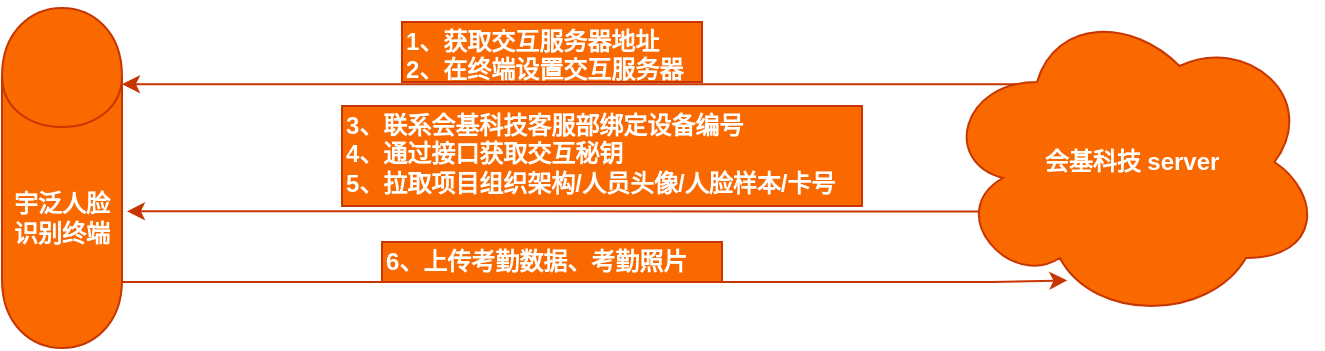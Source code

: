 <mxfile version="11.3.2" type="github" pages="1"><diagram id="pKSr-1q2O8ltG3R5lgmE" name="第 1 页"><mxGraphModel dx="805" dy="427" grid="1" gridSize="10" guides="1" tooltips="1" connect="1" arrows="1" fold="1" page="1" pageScale="1" pageWidth="827" pageHeight="1169" math="0" shadow="0"><root><mxCell id="0"/><mxCell id="1" parent="0"/><mxCell id="lXv4h2obS0GPPJiPSCTu-10" style="edgeStyle=orthogonalEdgeStyle;rounded=0;orthogonalLoop=1;jettySize=auto;html=1;exitX=0.25;exitY=0.25;exitDx=0;exitDy=0;exitPerimeter=0;entryX=1;entryY=0.224;entryDx=0;entryDy=0;entryPerimeter=0;fillColor=#fa6800;strokeColor=#C73500;fontStyle=1" edge="1" parent="1" source="lXv4h2obS0GPPJiPSCTu-1" target="lXv4h2obS0GPPJiPSCTu-2"><mxGeometry relative="1" as="geometry"><Array as="points"><mxPoint x="628" y="321"/></Array></mxGeometry></mxCell><mxCell id="lXv4h2obS0GPPJiPSCTu-11" style="edgeStyle=orthogonalEdgeStyle;rounded=0;orthogonalLoop=1;jettySize=auto;html=1;exitX=0.16;exitY=0.55;exitDx=0;exitDy=0;exitPerimeter=0;entryX=1.041;entryY=0.598;entryDx=0;entryDy=0;fillColor=#fa6800;strokeColor=#C73500;fontStyle=1;entryPerimeter=0;" edge="1" parent="1" source="lXv4h2obS0GPPJiPSCTu-1" target="lXv4h2obS0GPPJiPSCTu-2"><mxGeometry relative="1" as="geometry"><Array as="points"><mxPoint x="610" y="385"/></Array></mxGeometry></mxCell><mxCell id="lXv4h2obS0GPPJiPSCTu-1" value="会基科技 server" style="ellipse;shape=cloud;whiteSpace=wrap;html=1;fillColor=#fa6800;strokeColor=#C73500;fontColor=#ffffff;fontStyle=1" vertex="1" parent="1"><mxGeometry x="580" y="280" width="190" height="160" as="geometry"/></mxCell><mxCell id="lXv4h2obS0GPPJiPSCTu-12" style="edgeStyle=orthogonalEdgeStyle;rounded=0;orthogonalLoop=1;jettySize=auto;html=1;exitX=1;exitY=0.7;exitDx=0;exitDy=0;entryX=0.33;entryY=0.87;entryDx=0;entryDy=0;entryPerimeter=0;fillColor=#fa6800;strokeColor=#C73500;fontStyle=1" edge="1" parent="1" source="lXv4h2obS0GPPJiPSCTu-2" target="lXv4h2obS0GPPJiPSCTu-1"><mxGeometry relative="1" as="geometry"><Array as="points"><mxPoint x="170" y="420"/><mxPoint x="605" y="420"/></Array></mxGeometry></mxCell><mxCell id="lXv4h2obS0GPPJiPSCTu-2" value="宇泛人脸识别终端" style="shape=cylinder;whiteSpace=wrap;html=1;boundedLbl=1;backgroundOutline=1;fillColor=#fa6800;strokeColor=#C73500;fontColor=#ffffff;fontStyle=1" vertex="1" parent="1"><mxGeometry x="110" y="283" width="60" height="170" as="geometry"/></mxCell><mxCell id="lXv4h2obS0GPPJiPSCTu-4" value="1、获取交互服务器地址&lt;br&gt;2、在终端设置交互服务器" style="text;html=1;resizable=0;points=[];autosize=1;align=left;verticalAlign=top;spacingTop=-4;fillColor=#fa6800;strokeColor=#C73500;fontColor=#ffffff;fontStyle=1" vertex="1" parent="1"><mxGeometry x="310" y="290" width="150" height="30" as="geometry"/></mxCell><mxCell id="lXv4h2obS0GPPJiPSCTu-7" value="3、联系会基科技客服部绑定设备编号&lt;br&gt;4、通过接口获取交互秘钥&lt;br&gt;5、拉取项目组织架构/人员头像/人脸样本/卡号&lt;br&gt;" style="text;html=1;resizable=0;points=[];autosize=1;align=left;verticalAlign=top;spacingTop=-4;fillColor=#fa6800;strokeColor=#C73500;fontColor=#ffffff;fontStyle=1" vertex="1" parent="1"><mxGeometry x="280" y="332" width="260" height="50" as="geometry"/></mxCell><mxCell id="lXv4h2obS0GPPJiPSCTu-16" value="6、上传考勤数据、考勤照片" style="text;html=1;resizable=0;points=[];autosize=1;align=left;verticalAlign=top;spacingTop=-4;fillColor=#fa6800;strokeColor=#C73500;fontColor=#ffffff;fontStyle=1" vertex="1" parent="1"><mxGeometry x="300" y="400" width="170" height="20" as="geometry"/></mxCell></root></mxGraphModel></diagram></mxfile>